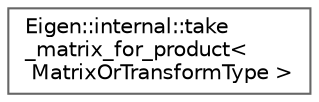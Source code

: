 digraph "类继承关系图"
{
 // LATEX_PDF_SIZE
  bgcolor="transparent";
  edge [fontname=Helvetica,fontsize=10,labelfontname=Helvetica,labelfontsize=10];
  node [fontname=Helvetica,fontsize=10,shape=box,height=0.2,width=0.4];
  rankdir="LR";
  Node0 [id="Node000000",label="Eigen::internal::take\l_matrix_for_product\<\l MatrixOrTransformType \>",height=0.2,width=0.4,color="grey40", fillcolor="white", style="filled",URL="$struct_eigen_1_1internal_1_1take__matrix__for__product.html",tooltip=" "];
}
